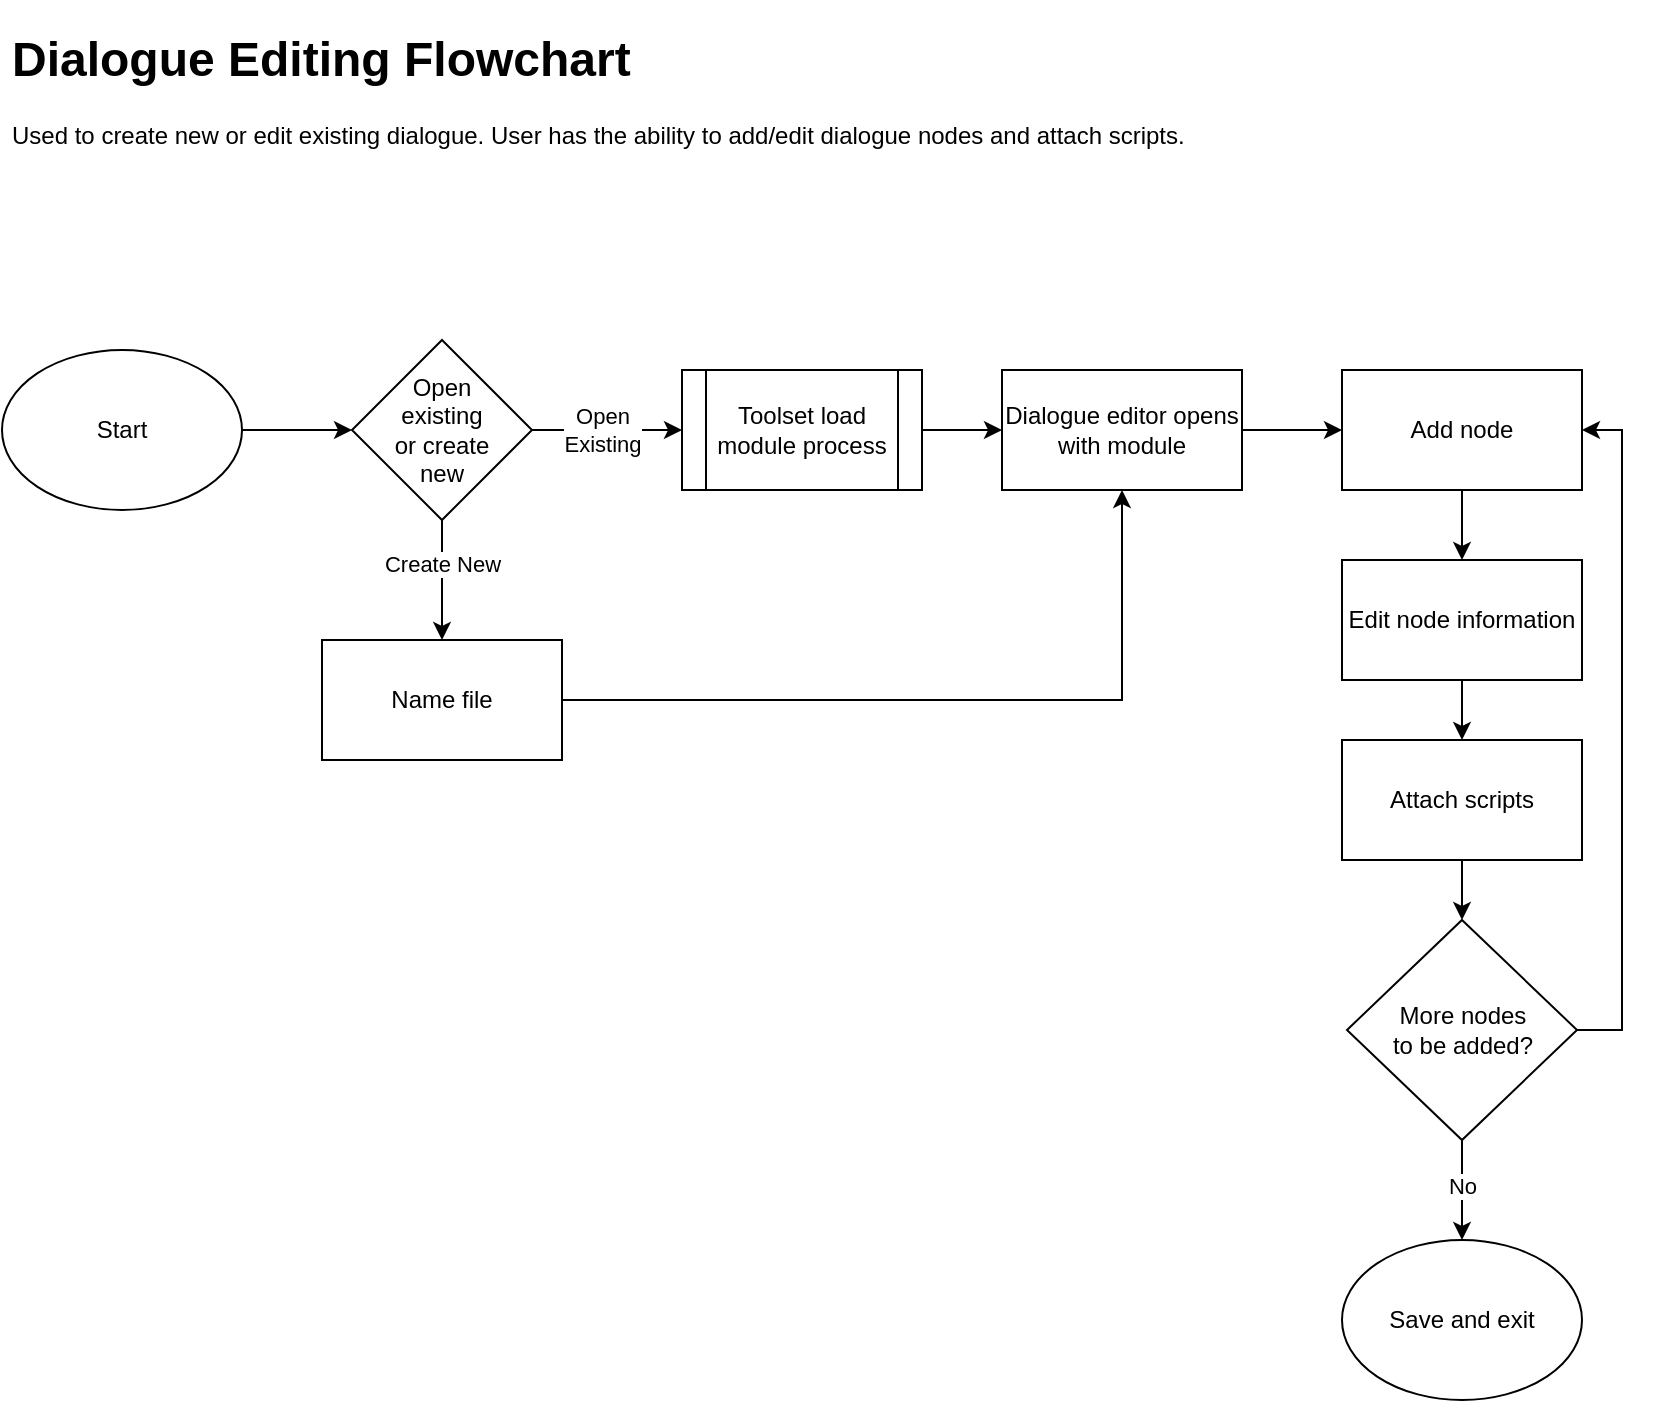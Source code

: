 <mxfile version="20.3.0" type="device"><diagram id="xp6To1EC2HVYq3yptEn_" name="Page-1"><mxGraphModel dx="1373" dy="703" grid="1" gridSize="10" guides="1" tooltips="1" connect="1" arrows="1" fold="1" page="1" pageScale="1" pageWidth="850" pageHeight="1100" math="0" shadow="0"><root><mxCell id="0"/><mxCell id="1" parent="0"/><mxCell id="n0-FghGSOD9PP3vnDogr-3" style="edgeStyle=orthogonalEdgeStyle;rounded=0;orthogonalLoop=1;jettySize=auto;html=1;" parent="1" source="n0-FghGSOD9PP3vnDogr-1" target="n0-FghGSOD9PP3vnDogr-2" edge="1"><mxGeometry relative="1" as="geometry"/></mxCell><mxCell id="n0-FghGSOD9PP3vnDogr-1" value="Start" style="ellipse;whiteSpace=wrap;html=1;" parent="1" vertex="1"><mxGeometry x="10" y="175" width="120" height="80" as="geometry"/></mxCell><mxCell id="n0-FghGSOD9PP3vnDogr-7" style="edgeStyle=orthogonalEdgeStyle;rounded=0;orthogonalLoop=1;jettySize=auto;html=1;" parent="1" source="n0-FghGSOD9PP3vnDogr-2" target="n0-FghGSOD9PP3vnDogr-6" edge="1"><mxGeometry relative="1" as="geometry"/></mxCell><mxCell id="p4j2742XrUX_GhVZAa_a-2" value="Create New" style="edgeLabel;html=1;align=center;verticalAlign=middle;resizable=0;points=[];" vertex="1" connectable="0" parent="n0-FghGSOD9PP3vnDogr-7"><mxGeometry x="0.27" relative="1" as="geometry"><mxPoint y="-16" as="offset"/></mxGeometry></mxCell><mxCell id="n0-FghGSOD9PP3vnDogr-12" style="edgeStyle=orthogonalEdgeStyle;rounded=0;orthogonalLoop=1;jettySize=auto;html=1;" parent="1" source="n0-FghGSOD9PP3vnDogr-2" target="n0-FghGSOD9PP3vnDogr-11" edge="1"><mxGeometry relative="1" as="geometry"/></mxCell><mxCell id="p4j2742XrUX_GhVZAa_a-3" value="Open&lt;br&gt;Existing" style="edgeLabel;html=1;align=center;verticalAlign=middle;resizable=0;points=[];" vertex="1" connectable="0" parent="n0-FghGSOD9PP3vnDogr-12"><mxGeometry x="-0.233" relative="1" as="geometry"><mxPoint x="6" as="offset"/></mxGeometry></mxCell><mxCell id="n0-FghGSOD9PP3vnDogr-2" value="Open&lt;br&gt;existing&lt;br&gt;or create&lt;br&gt;new" style="rhombus;whiteSpace=wrap;html=1;" parent="1" vertex="1"><mxGeometry x="185" y="170" width="90" height="90" as="geometry"/></mxCell><mxCell id="n0-FghGSOD9PP3vnDogr-15" style="edgeStyle=orthogonalEdgeStyle;rounded=0;orthogonalLoop=1;jettySize=auto;html=1;" parent="1" source="n0-FghGSOD9PP3vnDogr-6" target="n0-FghGSOD9PP3vnDogr-13" edge="1"><mxGeometry relative="1" as="geometry"/></mxCell><mxCell id="n0-FghGSOD9PP3vnDogr-6" value="Name file" style="rounded=0;whiteSpace=wrap;html=1;" parent="1" vertex="1"><mxGeometry x="170" y="320" width="120" height="60" as="geometry"/></mxCell><mxCell id="n0-FghGSOD9PP3vnDogr-14" style="edgeStyle=orthogonalEdgeStyle;rounded=0;orthogonalLoop=1;jettySize=auto;html=1;" parent="1" source="n0-FghGSOD9PP3vnDogr-11" target="n0-FghGSOD9PP3vnDogr-13" edge="1"><mxGeometry relative="1" as="geometry"/></mxCell><mxCell id="n0-FghGSOD9PP3vnDogr-11" value="Toolset load module process" style="shape=process;whiteSpace=wrap;html=1;backgroundOutline=1;" parent="1" vertex="1"><mxGeometry x="350" y="185" width="120" height="60" as="geometry"/></mxCell><mxCell id="n0-FghGSOD9PP3vnDogr-17" style="edgeStyle=orthogonalEdgeStyle;rounded=0;orthogonalLoop=1;jettySize=auto;html=1;" parent="1" source="n0-FghGSOD9PP3vnDogr-13" target="n0-FghGSOD9PP3vnDogr-16" edge="1"><mxGeometry relative="1" as="geometry"/></mxCell><mxCell id="n0-FghGSOD9PP3vnDogr-13" value="Dialogue editor opens with module" style="rounded=0;whiteSpace=wrap;html=1;" parent="1" vertex="1"><mxGeometry x="510" y="185" width="120" height="60" as="geometry"/></mxCell><mxCell id="n0-FghGSOD9PP3vnDogr-19" style="edgeStyle=orthogonalEdgeStyle;rounded=0;orthogonalLoop=1;jettySize=auto;html=1;" parent="1" source="n0-FghGSOD9PP3vnDogr-16" target="n0-FghGSOD9PP3vnDogr-18" edge="1"><mxGeometry relative="1" as="geometry"/></mxCell><mxCell id="n0-FghGSOD9PP3vnDogr-16" value="Add node" style="rounded=0;whiteSpace=wrap;html=1;" parent="1" vertex="1"><mxGeometry x="680" y="185" width="120" height="60" as="geometry"/></mxCell><mxCell id="n0-FghGSOD9PP3vnDogr-21" style="edgeStyle=orthogonalEdgeStyle;rounded=0;orthogonalLoop=1;jettySize=auto;html=1;" parent="1" source="n0-FghGSOD9PP3vnDogr-18" target="n0-FghGSOD9PP3vnDogr-20" edge="1"><mxGeometry relative="1" as="geometry"/></mxCell><mxCell id="n0-FghGSOD9PP3vnDogr-18" value="Edit node information" style="rounded=0;whiteSpace=wrap;html=1;" parent="1" vertex="1"><mxGeometry x="680" y="280" width="120" height="60" as="geometry"/></mxCell><mxCell id="n0-FghGSOD9PP3vnDogr-31" style="edgeStyle=orthogonalEdgeStyle;rounded=0;orthogonalLoop=1;jettySize=auto;html=1;" parent="1" source="n0-FghGSOD9PP3vnDogr-20" target="n0-FghGSOD9PP3vnDogr-22" edge="1"><mxGeometry relative="1" as="geometry"/></mxCell><mxCell id="n0-FghGSOD9PP3vnDogr-20" value="Attach scripts" style="rounded=0;whiteSpace=wrap;html=1;" parent="1" vertex="1"><mxGeometry x="680" y="370" width="120" height="60" as="geometry"/></mxCell><mxCell id="n0-FghGSOD9PP3vnDogr-30" style="edgeStyle=orthogonalEdgeStyle;rounded=0;orthogonalLoop=1;jettySize=auto;html=1;" parent="1" source="n0-FghGSOD9PP3vnDogr-22" target="n0-FghGSOD9PP3vnDogr-29" edge="1"><mxGeometry relative="1" as="geometry"/></mxCell><mxCell id="p4j2742XrUX_GhVZAa_a-5" value="No" style="edgeLabel;html=1;align=center;verticalAlign=middle;resizable=0;points=[];" vertex="1" connectable="0" parent="n0-FghGSOD9PP3vnDogr-30"><mxGeometry x="0.248" relative="1" as="geometry"><mxPoint y="-8" as="offset"/></mxGeometry></mxCell><mxCell id="p4j2742XrUX_GhVZAa_a-6" style="edgeStyle=orthogonalEdgeStyle;rounded=0;orthogonalLoop=1;jettySize=auto;html=1;entryX=1;entryY=0.5;entryDx=0;entryDy=0;exitX=1;exitY=0.5;exitDx=0;exitDy=0;" edge="1" parent="1" source="n0-FghGSOD9PP3vnDogr-22" target="n0-FghGSOD9PP3vnDogr-16"><mxGeometry relative="1" as="geometry"><mxPoint x="830" y="210" as="targetPoint"/><mxPoint x="810" y="600" as="sourcePoint"/><Array as="points"><mxPoint x="820" y="515"/><mxPoint x="820" y="215"/></Array></mxGeometry></mxCell><mxCell id="n0-FghGSOD9PP3vnDogr-22" value="More nodes &lt;br&gt;to be added?" style="rhombus;whiteSpace=wrap;html=1;" parent="1" vertex="1"><mxGeometry x="682.5" y="460" width="115" height="110" as="geometry"/></mxCell><mxCell id="n0-FghGSOD9PP3vnDogr-29" value="Save and exit" style="ellipse;whiteSpace=wrap;html=1;" parent="1" vertex="1"><mxGeometry x="680" y="620" width="120" height="80" as="geometry"/></mxCell><mxCell id="p4j2742XrUX_GhVZAa_a-1" value="&lt;h1&gt;Dialogue Editing Flowchart&lt;/h1&gt;&lt;p&gt;Used to create new or edit existing dialogue. User has the ability to add/edit dialogue nodes and attach scripts.&lt;/p&gt;" style="text;html=1;strokeColor=none;fillColor=none;spacing=5;spacingTop=-20;whiteSpace=wrap;overflow=hidden;rounded=0;" vertex="1" parent="1"><mxGeometry x="10" y="10" width="830" height="120" as="geometry"/></mxCell></root></mxGraphModel></diagram></mxfile>